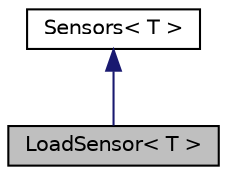 digraph "LoadSensor&lt; T &gt;"
{
 // LATEX_PDF_SIZE
  edge [fontname="Helvetica",fontsize="10",labelfontname="Helvetica",labelfontsize="10"];
  node [fontname="Helvetica",fontsize="10",shape=record];
  Node1 [label="LoadSensor\< T \>",height=0.2,width=0.4,color="black", fillcolor="grey75", style="filled", fontcolor="black",tooltip="The LoadSensor class: Clase derivada de sensor para sensor de carga."];
  Node2 -> Node1 [dir="back",color="midnightblue",fontsize="10",style="solid",fontname="Helvetica"];
  Node2 [label="Sensors\< T \>",height=0.2,width=0.4,color="black", fillcolor="white", style="filled",URL="$classSensors.html",tooltip="The Sensors class: Clase abstracta para sensor genérico."];
}
